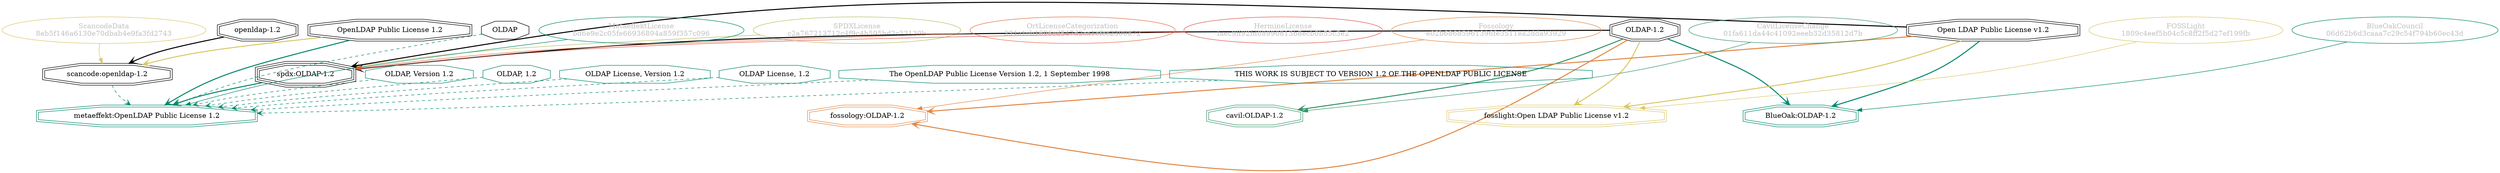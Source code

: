 strict digraph {
    node [shape=box];
    graph [splines=curved];
    3353 [label="SPDXLicense\nc2a767213712c4f9c4b595bd2c33130b"
         ,fontcolor=gray
         ,color="#b8bf62"
         ,fillcolor="beige;1"
         ,shape=ellipse];
    3354 [label="spdx:OLDAP-1.2"
         ,shape=tripleoctagon];
    3355 [label="OLDAP-1.2"
         ,shape=doubleoctagon];
    3356 [label="Open LDAP Public License v1.2"
         ,shape=doubleoctagon];
    9166 [label="BlueOakCouncil\n06d62b6d3caaa7c29c54f794b60ec43d"
         ,fontcolor=gray
         ,color="#00876c"
         ,fillcolor="beige;1"
         ,shape=ellipse];
    9167 [label="BlueOak:OLDAP-1.2"
         ,color="#00876c"
         ,shape=doubleoctagon];
    21366 [label="ScancodeData\n8eb5f146a6130e70dbab4e9fa3fd2743"
          ,fontcolor=gray
          ,color="#dac767"
          ,fillcolor="beige;1"
          ,shape=ellipse];
    21367 [label="scancode:openldap-1.2"
          ,shape=doubleoctagon];
    21368 [label="openldap-1.2"
          ,shape=doubleoctagon];
    21369 [label="OpenLDAP Public License 1.2"
          ,shape=doubleoctagon];
    27023 [label="Fossology\ne02b68685961396fe3511ea2dda93929"
          ,fontcolor=gray
          ,color="#e18745"
          ,fillcolor="beige;1"
          ,shape=ellipse];
    27024 [label="fossology:OLDAP-1.2"
          ,color="#e18745"
          ,shape=doubleoctagon];
    27265 [label=OLDAP
          ,shape=octagon];
    35133 [label="OrtLicenseCategorization\n334a1cb1696cd547d2ca1efcc2300d72"
          ,fontcolor=gray
          ,color="#e06f45"
          ,fillcolor="beige;1"
          ,shape=ellipse];
    37327 [label="CavilLicenseChange\n01fa611da44c41092eeeb32d35812d7b"
          ,fontcolor=gray
          ,color="#379469"
          ,fillcolor="beige;1"
          ,shape=ellipse];
    37328 [label="cavil:OLDAP-1.2"
          ,color="#379469"
          ,shape=doubleoctagon];
    46480 [label="MetaeffektLicense\nbd6e9e2c05fe66936894a859f357c096"
          ,fontcolor=gray
          ,color="#00876c"
          ,fillcolor="beige;1"
          ,shape=ellipse];
    46481 [label="metaeffekt:OpenLDAP Public License 1.2"
          ,color="#00876c"
          ,shape=doubleoctagon];
    46482 [label="OLDAP, Version 1.2"
          ,color="#00876c"
          ,shape=octagon];
    46483 [label="OLDAP, 1.2"
          ,color="#00876c"
          ,shape=octagon];
    46484 [label="OLDAP License, Version 1.2"
          ,color="#00876c"
          ,shape=octagon];
    46485 [label="OLDAP License, 1.2"
          ,color="#00876c"
          ,shape=octagon];
    46486 [label="The OpenLDAP Public License Version 1.2, 1 September 1998"
          ,color="#00876c"
          ,shape=octagon];
    46487 [label="THIS WORK IS SUBJECT TO VERSION 1.2 OF THE OPENLDAP PUBLIC LICENSE"
          ,color="#00876c"
          ,shape=octagon];
    50036 [label="HermineLicense\nfaec9ff92fd08990813b8ecb0b55c3e2"
          ,fontcolor=gray
          ,color="#dc574a"
          ,fillcolor="beige;1"
          ,shape=ellipse];
    51038 [label="FOSSLight\n1809c4eef5b04c5c8ff2f5d27ef199fb"
          ,fontcolor=gray
          ,color="#dac767"
          ,fillcolor="beige;1"
          ,shape=ellipse];
    51039 [label="fosslight:Open LDAP Public License v1.2"
          ,color="#dac767"
          ,shape=doubleoctagon];
    3353 -> 3354 [weight=0.5
                 ,color="#b8bf62"];
    3354 -> 46481 [style=bold
                  ,arrowhead=vee
                  ,weight=0.7
                  ,color="#00876c"];
    3355 -> 3354 [style=bold
                 ,arrowhead=vee
                 ,weight=0.7];
    3355 -> 9167 [style=bold
                 ,arrowhead=vee
                 ,weight=0.7
                 ,color="#00876c"];
    3355 -> 27024 [style=bold
                  ,arrowhead=vee
                  ,weight=0.7
                  ,color="#e18745"];
    3355 -> 37328 [style=bold
                  ,arrowhead=vee
                  ,weight=0.7
                  ,color="#379469"];
    3355 -> 37328 [style=bold
                  ,arrowhead=vee
                  ,weight=0.7
                  ,color="#379469"];
    3355 -> 51039 [style=bold
                  ,arrowhead=vee
                  ,weight=0.7
                  ,color="#dac767"];
    3356 -> 3354 [style=bold
                 ,arrowhead=vee
                 ,weight=0.7];
    3356 -> 9167 [style=bold
                 ,arrowhead=vee
                 ,weight=0.7
                 ,color="#00876c"];
    3356 -> 27024 [style=bold
                  ,arrowhead=vee
                  ,weight=0.7
                  ,color="#e18745"];
    3356 -> 51039 [style=bold
                  ,arrowhead=vee
                  ,weight=0.7
                  ,color="#dac767"];
    9166 -> 9167 [weight=0.5
                 ,color="#00876c"];
    21366 -> 21367 [weight=0.5
                   ,color="#dac767"];
    21367 -> 46481 [style=dashed
                   ,arrowhead=vee
                   ,weight=0.5
                   ,color="#00876c"];
    21368 -> 21367 [style=bold
                   ,arrowhead=vee
                   ,weight=0.7];
    21369 -> 21367 [style=bold
                   ,arrowhead=vee
                   ,weight=0.7
                   ,color="#dac767"];
    21369 -> 46481 [style=bold
                   ,arrowhead=vee
                   ,weight=0.7
                   ,color="#00876c"];
    27023 -> 27024 [weight=0.5
                   ,color="#e18745"];
    27265 -> 46481 [style=dashed
                   ,arrowhead=vee
                   ,weight=0.5
                   ,color="#00876c"];
    35133 -> 3354 [weight=0.5
                  ,color="#e06f45"];
    37327 -> 37328 [weight=0.5
                   ,color="#379469"];
    46480 -> 46481 [weight=0.5
                   ,color="#00876c"];
    46482 -> 46481 [style=dashed
                   ,arrowhead=vee
                   ,weight=0.5
                   ,color="#00876c"];
    46483 -> 46481 [style=dashed
                   ,arrowhead=vee
                   ,weight=0.5
                   ,color="#00876c"];
    46484 -> 46481 [style=dashed
                   ,arrowhead=vee
                   ,weight=0.5
                   ,color="#00876c"];
    46485 -> 46481 [style=dashed
                   ,arrowhead=vee
                   ,weight=0.5
                   ,color="#00876c"];
    46486 -> 46481 [style=dashed
                   ,arrowhead=vee
                   ,weight=0.5
                   ,color="#00876c"];
    46487 -> 46481 [style=dashed
                   ,arrowhead=vee
                   ,weight=0.5
                   ,color="#00876c"];
    50036 -> 3354 [weight=0.5
                  ,color="#dc574a"];
    51038 -> 51039 [weight=0.5
                   ,color="#dac767"];
}
